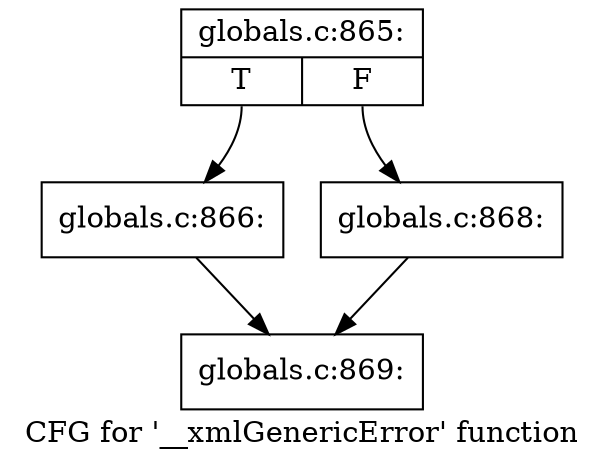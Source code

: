 digraph "CFG for '__xmlGenericError' function" {
	label="CFG for '__xmlGenericError' function";

	Node0x4abe7a0 [shape=record,label="{globals.c:865:|{<s0>T|<s1>F}}"];
	Node0x4abe7a0:s0 -> Node0x4abea80;
	Node0x4abe7a0:s1 -> Node0x4abed40;
	Node0x4abea80 [shape=record,label="{globals.c:866:}"];
	Node0x4abea80 -> Node0x4abead0;
	Node0x4abed40 [shape=record,label="{globals.c:868:}"];
	Node0x4abed40 -> Node0x4abead0;
	Node0x4abead0 [shape=record,label="{globals.c:869:}"];
}
